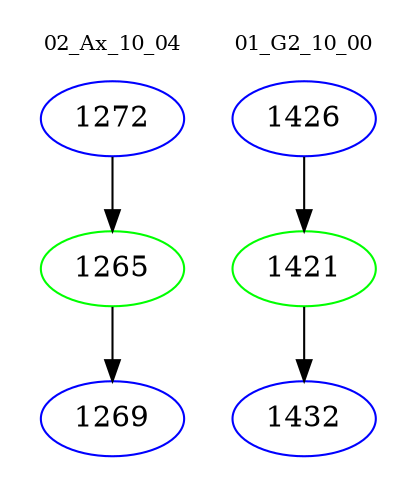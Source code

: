 digraph{
subgraph cluster_0 {
color = white
label = "02_Ax_10_04";
fontsize=10;
T0_1272 [label="1272", color="blue"]
T0_1272 -> T0_1265 [color="black"]
T0_1265 [label="1265", color="green"]
T0_1265 -> T0_1269 [color="black"]
T0_1269 [label="1269", color="blue"]
}
subgraph cluster_1 {
color = white
label = "01_G2_10_00";
fontsize=10;
T1_1426 [label="1426", color="blue"]
T1_1426 -> T1_1421 [color="black"]
T1_1421 [label="1421", color="green"]
T1_1421 -> T1_1432 [color="black"]
T1_1432 [label="1432", color="blue"]
}
}
